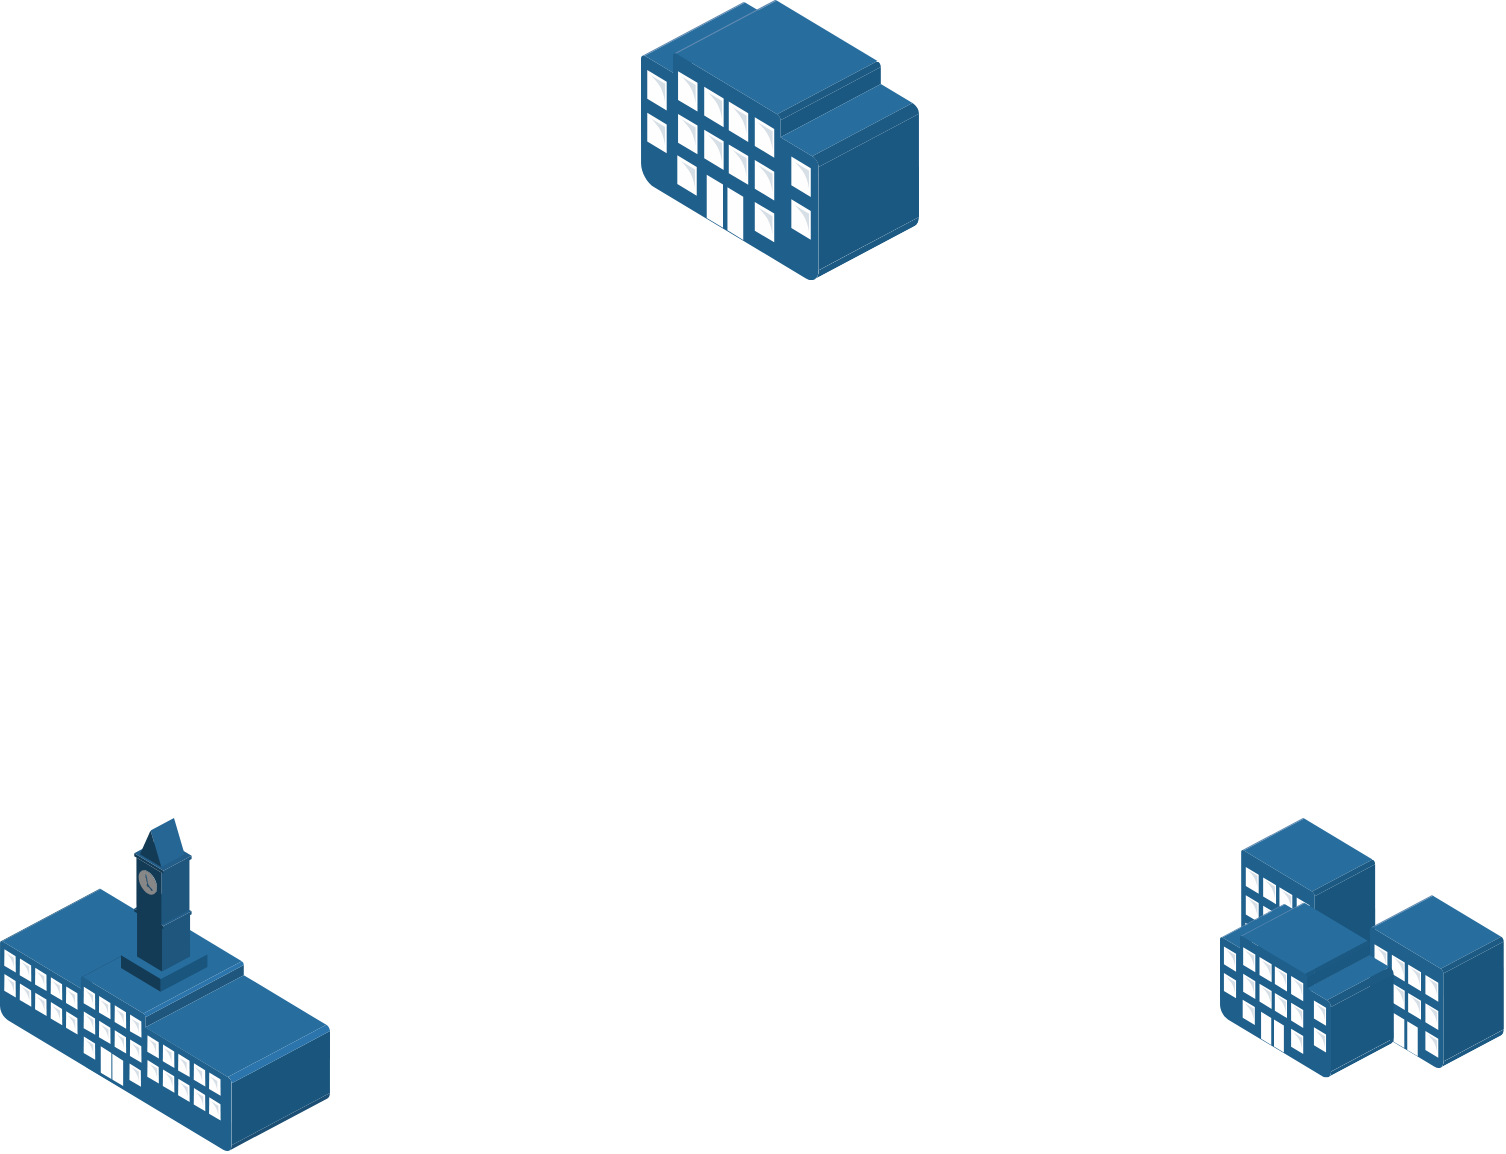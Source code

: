 <mxfile version="20.3.7" type="github">
  <diagram name="Page-1" id="80d4a630-b321-0f5e-ff81-c5a36ef4752d">
    <mxGraphModel dx="1678" dy="942" grid="1" gridSize="10" guides="1" tooltips="1" connect="1" arrows="1" fold="1" page="1" pageScale="1" pageWidth="1100" pageHeight="850" background="none" math="0" shadow="0">
      <root>
        <mxCell id="0" />
        <mxCell id="1" parent="0" />
        <mxCell id="8_gQvbuOxsxqIe7lggPF-1" value="" style="points=[];aspect=fixed;html=1;align=center;shadow=0;dashed=0;image;image=img/lib/allied_telesis/buildings/Large_Building.svg;" vertex="1" parent="1">
          <mxGeometry x="480" y="130" width="140" height="140" as="geometry" />
        </mxCell>
        <mxCell id="8_gQvbuOxsxqIe7lggPF-2" value="" style="points=[];aspect=fixed;html=1;align=center;shadow=0;dashed=0;image;image=img/lib/allied_telesis/buildings/Building_Cluster.svg;" vertex="1" parent="1">
          <mxGeometry x="770" y="538.9" width="141.95" height="130" as="geometry" />
        </mxCell>
        <mxCell id="8_gQvbuOxsxqIe7lggPF-3" value="" style="points=[];aspect=fixed;html=1;align=center;shadow=0;dashed=0;image;image=img/lib/allied_telesis/buildings/School_Building.svg;" vertex="1" parent="1">
          <mxGeometry x="160" y="538.9" width="165" height="166.8" as="geometry" />
        </mxCell>
      </root>
    </mxGraphModel>
  </diagram>
</mxfile>
